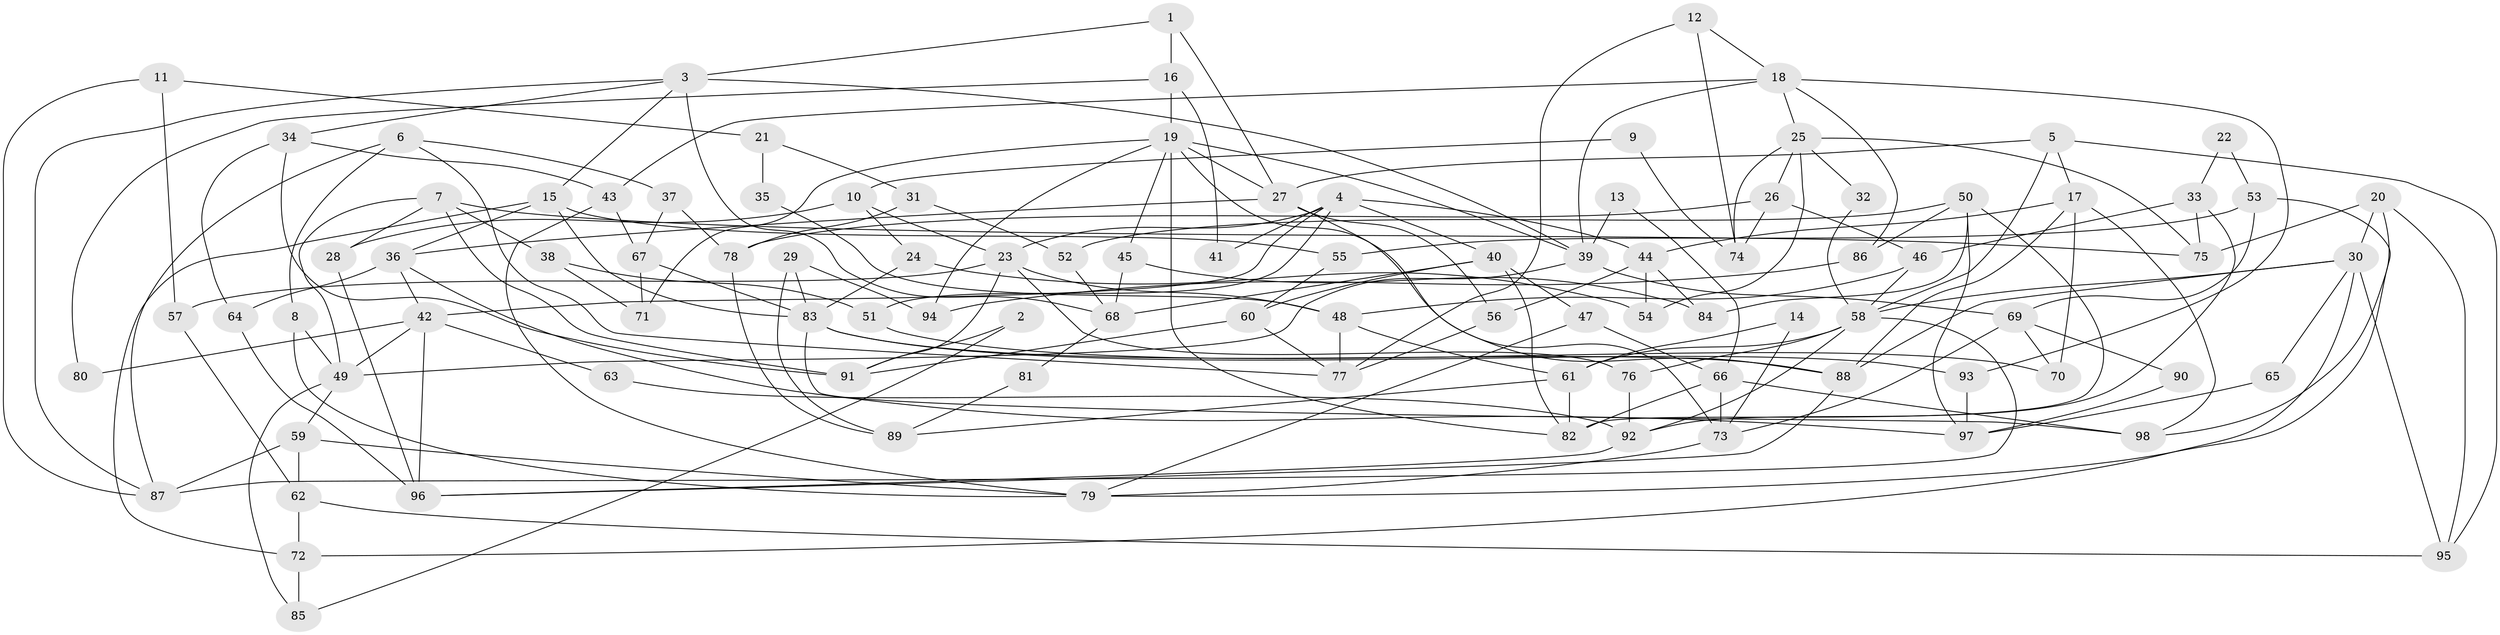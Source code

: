// Generated by graph-tools (version 1.1) at 2025/50/03/09/25 03:50:12]
// undirected, 98 vertices, 196 edges
graph export_dot {
graph [start="1"]
  node [color=gray90,style=filled];
  1;
  2;
  3;
  4;
  5;
  6;
  7;
  8;
  9;
  10;
  11;
  12;
  13;
  14;
  15;
  16;
  17;
  18;
  19;
  20;
  21;
  22;
  23;
  24;
  25;
  26;
  27;
  28;
  29;
  30;
  31;
  32;
  33;
  34;
  35;
  36;
  37;
  38;
  39;
  40;
  41;
  42;
  43;
  44;
  45;
  46;
  47;
  48;
  49;
  50;
  51;
  52;
  53;
  54;
  55;
  56;
  57;
  58;
  59;
  60;
  61;
  62;
  63;
  64;
  65;
  66;
  67;
  68;
  69;
  70;
  71;
  72;
  73;
  74;
  75;
  76;
  77;
  78;
  79;
  80;
  81;
  82;
  83;
  84;
  85;
  86;
  87;
  88;
  89;
  90;
  91;
  92;
  93;
  94;
  95;
  96;
  97;
  98;
  1 -- 27;
  1 -- 3;
  1 -- 16;
  2 -- 85;
  2 -- 91;
  3 -- 34;
  3 -- 87;
  3 -- 15;
  3 -- 39;
  3 -- 68;
  4 -- 42;
  4 -- 44;
  4 -- 23;
  4 -- 40;
  4 -- 41;
  4 -- 51;
  5 -- 17;
  5 -- 58;
  5 -- 27;
  5 -- 95;
  6 -- 37;
  6 -- 8;
  6 -- 77;
  6 -- 87;
  7 -- 91;
  7 -- 38;
  7 -- 28;
  7 -- 49;
  7 -- 75;
  8 -- 49;
  8 -- 79;
  9 -- 74;
  9 -- 10;
  10 -- 23;
  10 -- 24;
  10 -- 28;
  11 -- 87;
  11 -- 57;
  11 -- 21;
  12 -- 74;
  12 -- 18;
  12 -- 77;
  13 -- 39;
  13 -- 66;
  14 -- 61;
  14 -- 73;
  15 -- 36;
  15 -- 55;
  15 -- 72;
  15 -- 83;
  16 -- 19;
  16 -- 41;
  16 -- 80;
  17 -- 88;
  17 -- 98;
  17 -- 44;
  17 -- 70;
  18 -- 43;
  18 -- 39;
  18 -- 25;
  18 -- 86;
  18 -- 93;
  19 -- 27;
  19 -- 39;
  19 -- 45;
  19 -- 71;
  19 -- 82;
  19 -- 88;
  19 -- 94;
  20 -- 30;
  20 -- 98;
  20 -- 75;
  20 -- 95;
  21 -- 31;
  21 -- 35;
  22 -- 53;
  22 -- 33;
  23 -- 48;
  23 -- 57;
  23 -- 76;
  23 -- 91;
  24 -- 83;
  24 -- 54;
  25 -- 75;
  25 -- 26;
  25 -- 32;
  25 -- 54;
  25 -- 74;
  26 -- 46;
  26 -- 74;
  26 -- 78;
  27 -- 36;
  27 -- 56;
  27 -- 73;
  28 -- 96;
  29 -- 94;
  29 -- 83;
  29 -- 89;
  30 -- 58;
  30 -- 95;
  30 -- 65;
  30 -- 72;
  30 -- 88;
  31 -- 52;
  31 -- 78;
  32 -- 58;
  33 -- 92;
  33 -- 75;
  33 -- 46;
  34 -- 91;
  34 -- 64;
  34 -- 43;
  35 -- 48;
  36 -- 97;
  36 -- 42;
  36 -- 64;
  37 -- 78;
  37 -- 67;
  38 -- 71;
  38 -- 51;
  39 -- 49;
  39 -- 69;
  40 -- 60;
  40 -- 47;
  40 -- 68;
  40 -- 82;
  42 -- 96;
  42 -- 49;
  42 -- 63;
  42 -- 80;
  43 -- 79;
  43 -- 67;
  44 -- 56;
  44 -- 54;
  44 -- 84;
  45 -- 68;
  45 -- 84;
  46 -- 48;
  46 -- 58;
  47 -- 79;
  47 -- 66;
  48 -- 77;
  48 -- 61;
  49 -- 59;
  49 -- 85;
  50 -- 84;
  50 -- 82;
  50 -- 52;
  50 -- 86;
  50 -- 97;
  51 -- 70;
  52 -- 68;
  53 -- 69;
  53 -- 79;
  53 -- 55;
  55 -- 60;
  56 -- 77;
  57 -- 62;
  58 -- 76;
  58 -- 61;
  58 -- 87;
  58 -- 92;
  59 -- 62;
  59 -- 87;
  59 -- 79;
  60 -- 77;
  60 -- 91;
  61 -- 82;
  61 -- 89;
  62 -- 72;
  62 -- 95;
  63 -- 92;
  64 -- 96;
  65 -- 97;
  66 -- 82;
  66 -- 73;
  66 -- 98;
  67 -- 83;
  67 -- 71;
  68 -- 81;
  69 -- 73;
  69 -- 70;
  69 -- 90;
  72 -- 85;
  73 -- 79;
  76 -- 92;
  78 -- 89;
  81 -- 89;
  83 -- 88;
  83 -- 93;
  83 -- 98;
  86 -- 94;
  88 -- 96;
  90 -- 97;
  92 -- 96;
  93 -- 97;
}
